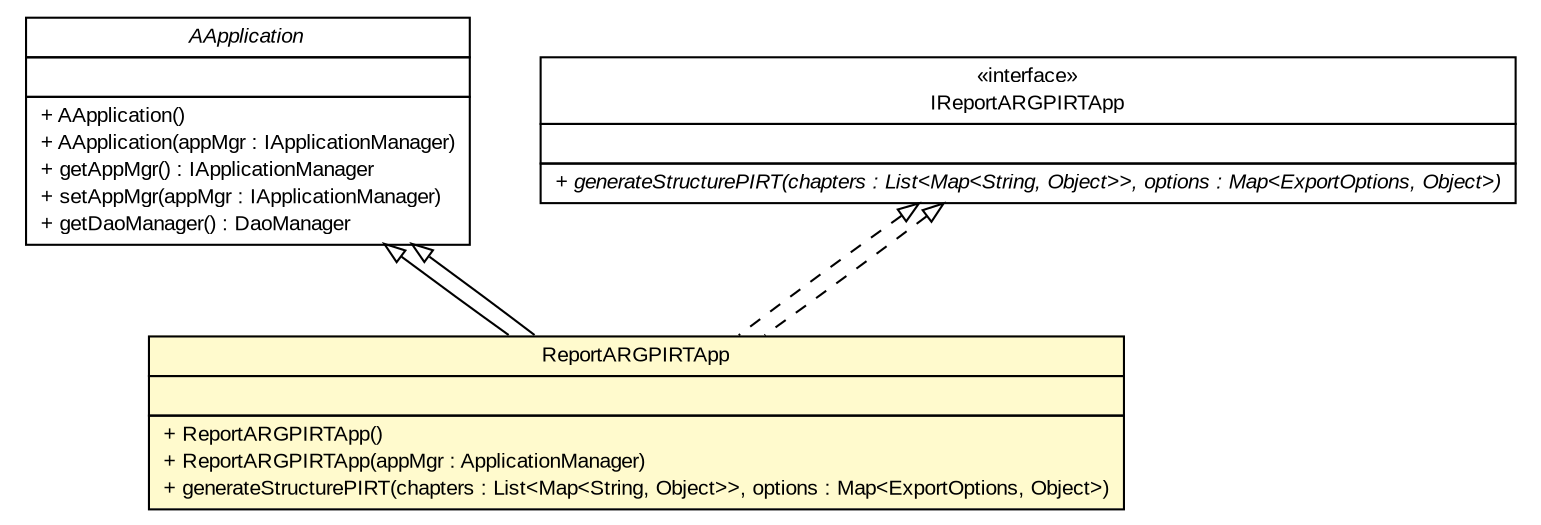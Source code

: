 #!/usr/local/bin/dot
#
# Class diagram 
# Generated by UMLGraph version R5_6-24-gf6e263 (http://www.umlgraph.org/)
#

digraph G {
	edge [fontname="arial",fontsize=10,labelfontname="arial",labelfontsize=10];
	node [fontname="arial",fontsize=10,shape=plaintext];
	nodesep=0.25;
	ranksep=0.5;
	// gov.sandia.cf.application.AApplication
	c376801 [label=<<table title="gov.sandia.cf.application.AApplication" border="0" cellborder="1" cellspacing="0" cellpadding="2" port="p" href="../AApplication.html">
		<tr><td><table border="0" cellspacing="0" cellpadding="1">
<tr><td align="center" balign="center"><font face="arial italic"> AApplication </font></td></tr>
		</table></td></tr>
		<tr><td><table border="0" cellspacing="0" cellpadding="1">
<tr><td align="left" balign="left">  </td></tr>
		</table></td></tr>
		<tr><td><table border="0" cellspacing="0" cellpadding="1">
<tr><td align="left" balign="left"> + AApplication() </td></tr>
<tr><td align="left" balign="left"> + AApplication(appMgr : IApplicationManager) </td></tr>
<tr><td align="left" balign="left"> + getAppMgr() : IApplicationManager </td></tr>
<tr><td align="left" balign="left"> + setAppMgr(appMgr : IApplicationManager) </td></tr>
<tr><td align="left" balign="left"> + getDaoManager() : DaoManager </td></tr>
		</table></td></tr>
		</table>>, URL="../AApplication.html", fontname="arial", fontcolor="black", fontsize=10.0];
	// gov.sandia.cf.application.impl.ReportARGPIRTApp
	c376895 [label=<<table title="gov.sandia.cf.application.impl.ReportARGPIRTApp" border="0" cellborder="1" cellspacing="0" cellpadding="2" port="p" bgcolor="lemonChiffon" href="./ReportARGPIRTApp.html">
		<tr><td><table border="0" cellspacing="0" cellpadding="1">
<tr><td align="center" balign="center"> ReportARGPIRTApp </td></tr>
		</table></td></tr>
		<tr><td><table border="0" cellspacing="0" cellpadding="1">
<tr><td align="left" balign="left">  </td></tr>
		</table></td></tr>
		<tr><td><table border="0" cellspacing="0" cellpadding="1">
<tr><td align="left" balign="left"> + ReportARGPIRTApp() </td></tr>
<tr><td align="left" balign="left"> + ReportARGPIRTApp(appMgr : ApplicationManager) </td></tr>
<tr><td align="left" balign="left"> + generateStructurePIRT(chapters : List&lt;Map&lt;String, Object&gt;&gt;, options : Map&lt;ExportOptions, Object&gt;) </td></tr>
		</table></td></tr>
		</table>>, URL="./ReportARGPIRTApp.html", fontname="arial", fontcolor="black", fontsize=10.0];
	// gov.sandia.cf.application.IReportARGPIRTApp
	c376907 [label=<<table title="gov.sandia.cf.application.IReportARGPIRTApp" border="0" cellborder="1" cellspacing="0" cellpadding="2" port="p" href="../IReportARGPIRTApp.html">
		<tr><td><table border="0" cellspacing="0" cellpadding="1">
<tr><td align="center" balign="center"> &#171;interface&#187; </td></tr>
<tr><td align="center" balign="center"> IReportARGPIRTApp </td></tr>
		</table></td></tr>
		<tr><td><table border="0" cellspacing="0" cellpadding="1">
<tr><td align="left" balign="left">  </td></tr>
		</table></td></tr>
		<tr><td><table border="0" cellspacing="0" cellpadding="1">
<tr><td align="left" balign="left"><font face="arial italic" point-size="10.0"> + generateStructurePIRT(chapters : List&lt;Map&lt;String, Object&gt;&gt;, options : Map&lt;ExportOptions, Object&gt;) </font></td></tr>
		</table></td></tr>
		</table>>, URL="../IReportARGPIRTApp.html", fontname="arial", fontcolor="black", fontsize=10.0];
	//gov.sandia.cf.application.impl.ReportARGPIRTApp extends gov.sandia.cf.application.AApplication
	c376801:p -> c376895:p [dir=back,arrowtail=empty];
	//gov.sandia.cf.application.impl.ReportARGPIRTApp implements gov.sandia.cf.application.IReportARGPIRTApp
	c376907:p -> c376895:p [dir=back,arrowtail=empty,style=dashed];
	//gov.sandia.cf.application.impl.ReportARGPIRTApp extends gov.sandia.cf.application.AApplication
	c376801:p -> c376895:p [dir=back,arrowtail=empty];
	//gov.sandia.cf.application.impl.ReportARGPIRTApp implements gov.sandia.cf.application.IReportARGPIRTApp
	c376907:p -> c376895:p [dir=back,arrowtail=empty,style=dashed];
}

